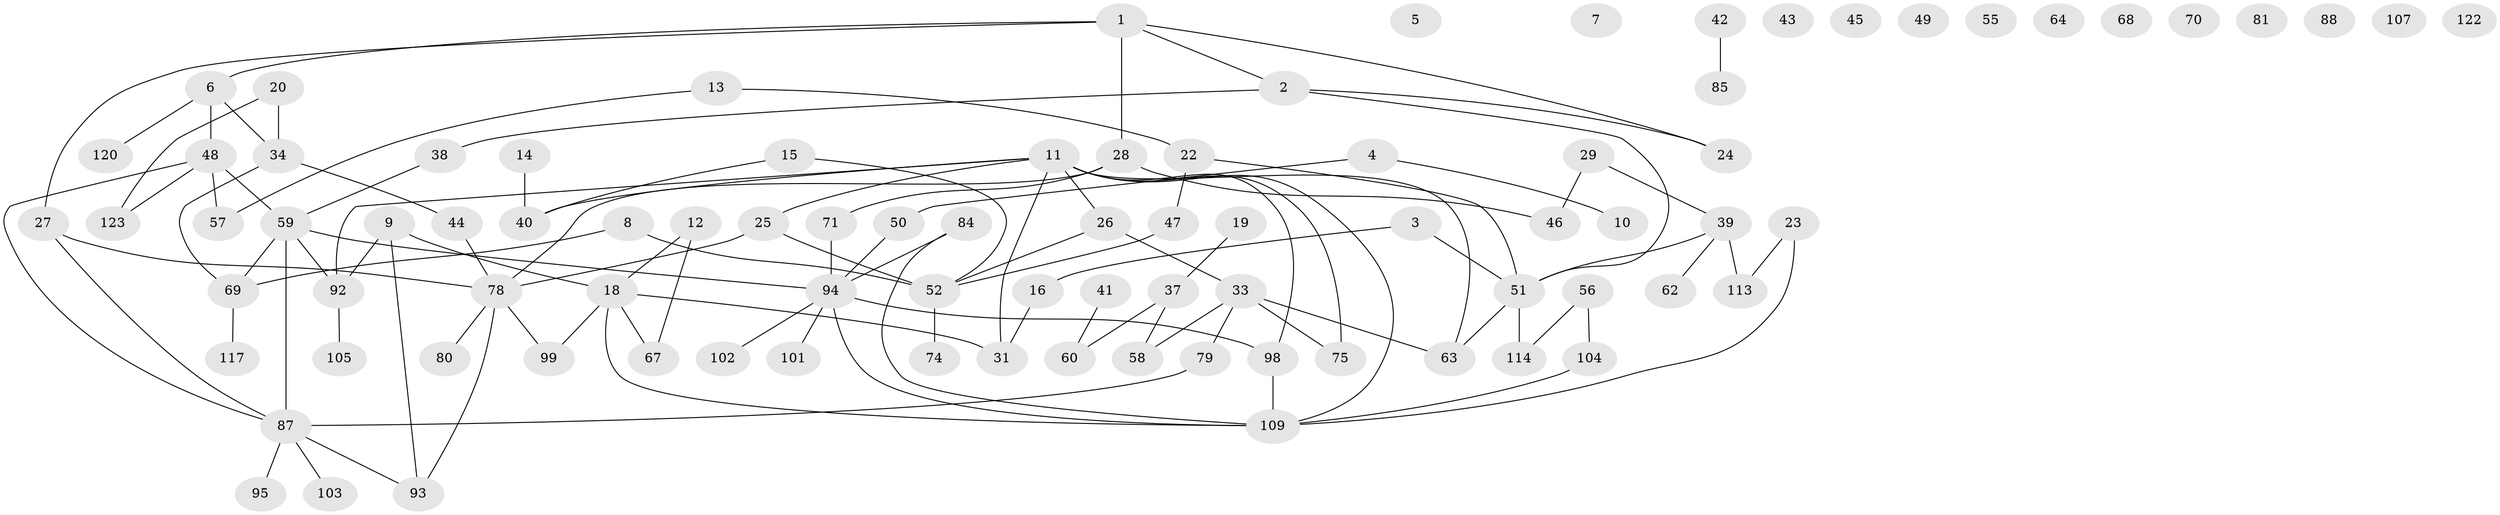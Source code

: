// original degree distribution, {4: 0.10483870967741936, 2: 0.3709677419354839, 0: 0.08870967741935484, 1: 0.18548387096774194, 8: 0.008064516129032258, 5: 0.016129032258064516, 3: 0.18548387096774194, 6: 0.024193548387096774, 7: 0.016129032258064516}
// Generated by graph-tools (version 1.1) at 2025/41/03/06/25 10:41:23]
// undirected, 89 vertices, 107 edges
graph export_dot {
graph [start="1"]
  node [color=gray90,style=filled];
  1 [super="+21"];
  2 [super="+54"];
  3 [super="+100"];
  4 [super="+17"];
  5;
  6 [super="+96"];
  7 [super="+82"];
  8 [super="+76"];
  9 [super="+53"];
  10;
  11 [super="+111"];
  12;
  13;
  14;
  15 [super="+73"];
  16 [super="+89"];
  18 [super="+30"];
  19;
  20 [super="+90"];
  22 [super="+61"];
  23 [super="+32"];
  24;
  25;
  26;
  27;
  28 [super="+36"];
  29;
  31;
  33 [super="+35"];
  34;
  37;
  38;
  39;
  40 [super="+77"];
  41;
  42;
  43;
  44;
  45;
  46;
  47;
  48 [super="+66"];
  49 [super="+65"];
  50;
  51 [super="+115"];
  52 [super="+110"];
  55;
  56 [super="+72"];
  57;
  58;
  59;
  60 [super="+108"];
  62;
  63 [super="+97"];
  64;
  67;
  68;
  69 [super="+118"];
  70;
  71 [super="+83"];
  74;
  75 [super="+91"];
  78 [super="+119"];
  79 [super="+86"];
  80 [super="+116"];
  81;
  84;
  85;
  87 [super="+106"];
  88;
  92;
  93 [super="+121"];
  94 [super="+112"];
  95;
  98;
  99;
  101;
  102;
  103;
  104;
  105;
  107;
  109 [super="+124"];
  113;
  114;
  117;
  120;
  122;
  123;
  1 -- 2;
  1 -- 24;
  1 -- 27;
  1 -- 6;
  1 -- 28;
  2 -- 38;
  2 -- 51;
  2 -- 24;
  3 -- 51;
  3 -- 16;
  4 -- 50;
  4 -- 10;
  6 -- 48;
  6 -- 34;
  6 -- 120;
  8 -- 69;
  8 -- 52;
  9 -- 93;
  9 -- 18;
  9 -- 92;
  11 -- 25;
  11 -- 26;
  11 -- 31;
  11 -- 92;
  11 -- 98;
  11 -- 109;
  11 -- 75;
  11 -- 40;
  11 -- 63;
  12 -- 18;
  12 -- 67;
  13 -- 57;
  13 -- 22;
  14 -- 40;
  15 -- 40;
  15 -- 52;
  16 -- 31;
  18 -- 67;
  18 -- 99;
  18 -- 109;
  18 -- 31;
  19 -- 37;
  20 -- 34;
  20 -- 123;
  22 -- 47;
  22 -- 51;
  23 -- 113;
  23 -- 109;
  25 -- 52;
  25 -- 78;
  26 -- 33;
  26 -- 52;
  27 -- 78;
  27 -- 87;
  28 -- 78;
  28 -- 46;
  28 -- 71;
  29 -- 39;
  29 -- 46;
  33 -- 75;
  33 -- 79;
  33 -- 58;
  33 -- 63;
  34 -- 44;
  34 -- 69;
  37 -- 58;
  37 -- 60;
  38 -- 59;
  39 -- 62;
  39 -- 113;
  39 -- 51;
  41 -- 60;
  42 -- 85;
  44 -- 78;
  47 -- 52;
  48 -- 57;
  48 -- 87;
  48 -- 123;
  48 -- 59;
  50 -- 94;
  51 -- 63;
  51 -- 114;
  52 -- 74;
  56 -- 114;
  56 -- 104;
  59 -- 69;
  59 -- 92;
  59 -- 94;
  59 -- 87;
  69 -- 117;
  71 -- 94;
  78 -- 99;
  78 -- 80;
  78 -- 93 [weight=2];
  79 -- 87;
  84 -- 94;
  84 -- 109;
  87 -- 103;
  87 -- 95;
  87 -- 93;
  92 -- 105;
  94 -- 98;
  94 -- 102;
  94 -- 109;
  94 -- 101;
  98 -- 109;
  104 -- 109;
}
